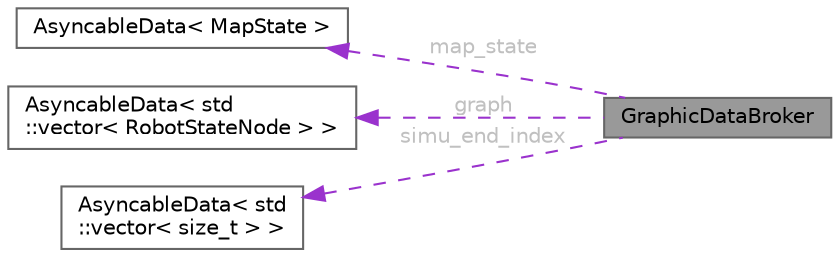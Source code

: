 digraph "GraphicDataBroker"
{
 // LATEX_PDF_SIZE
  bgcolor="transparent";
  edge [fontname=Helvetica,fontsize=10,labelfontname=Helvetica,labelfontsize=10];
  node [fontname=Helvetica,fontsize=10,shape=box,height=0.2,width=0.4];
  rankdir="LR";
  Node1 [id="Node000001",label="GraphicDataBroker",height=0.2,width=0.4,color="gray40", fillcolor="grey60", style="filled", fontcolor="black",tooltip="画像表示部と，データ処理部を結びつける仲介人クラス"];
  Node2 -> Node1 [id="edge1_Node000001_Node000002",dir="back",color="darkorchid3",style="dashed",tooltip=" ",label=" map_state",fontcolor="grey" ];
  Node2 [id="Node000002",label="AsyncableData\< MapState \>",height=0.2,width=0.4,color="gray40", fillcolor="white", style="filled",URL="$class_asyncable_data.html",tooltip=" "];
  Node3 -> Node1 [id="edge2_Node000001_Node000003",dir="back",color="darkorchid3",style="dashed",tooltip=" ",label=" graph",fontcolor="grey" ];
  Node3 [id="Node000003",label="AsyncableData\< std\l::vector\< RobotStateNode \> \>",height=0.2,width=0.4,color="gray40", fillcolor="white", style="filled",URL="$class_asyncable_data.html",tooltip=" "];
  Node4 -> Node1 [id="edge3_Node000001_Node000004",dir="back",color="darkorchid3",style="dashed",tooltip=" ",label=" simu_end_index",fontcolor="grey" ];
  Node4 [id="Node000004",label="AsyncableData\< std\l::vector\< size_t \> \>",height=0.2,width=0.4,color="gray40", fillcolor="white", style="filled",URL="$class_asyncable_data.html",tooltip=" "];
}
